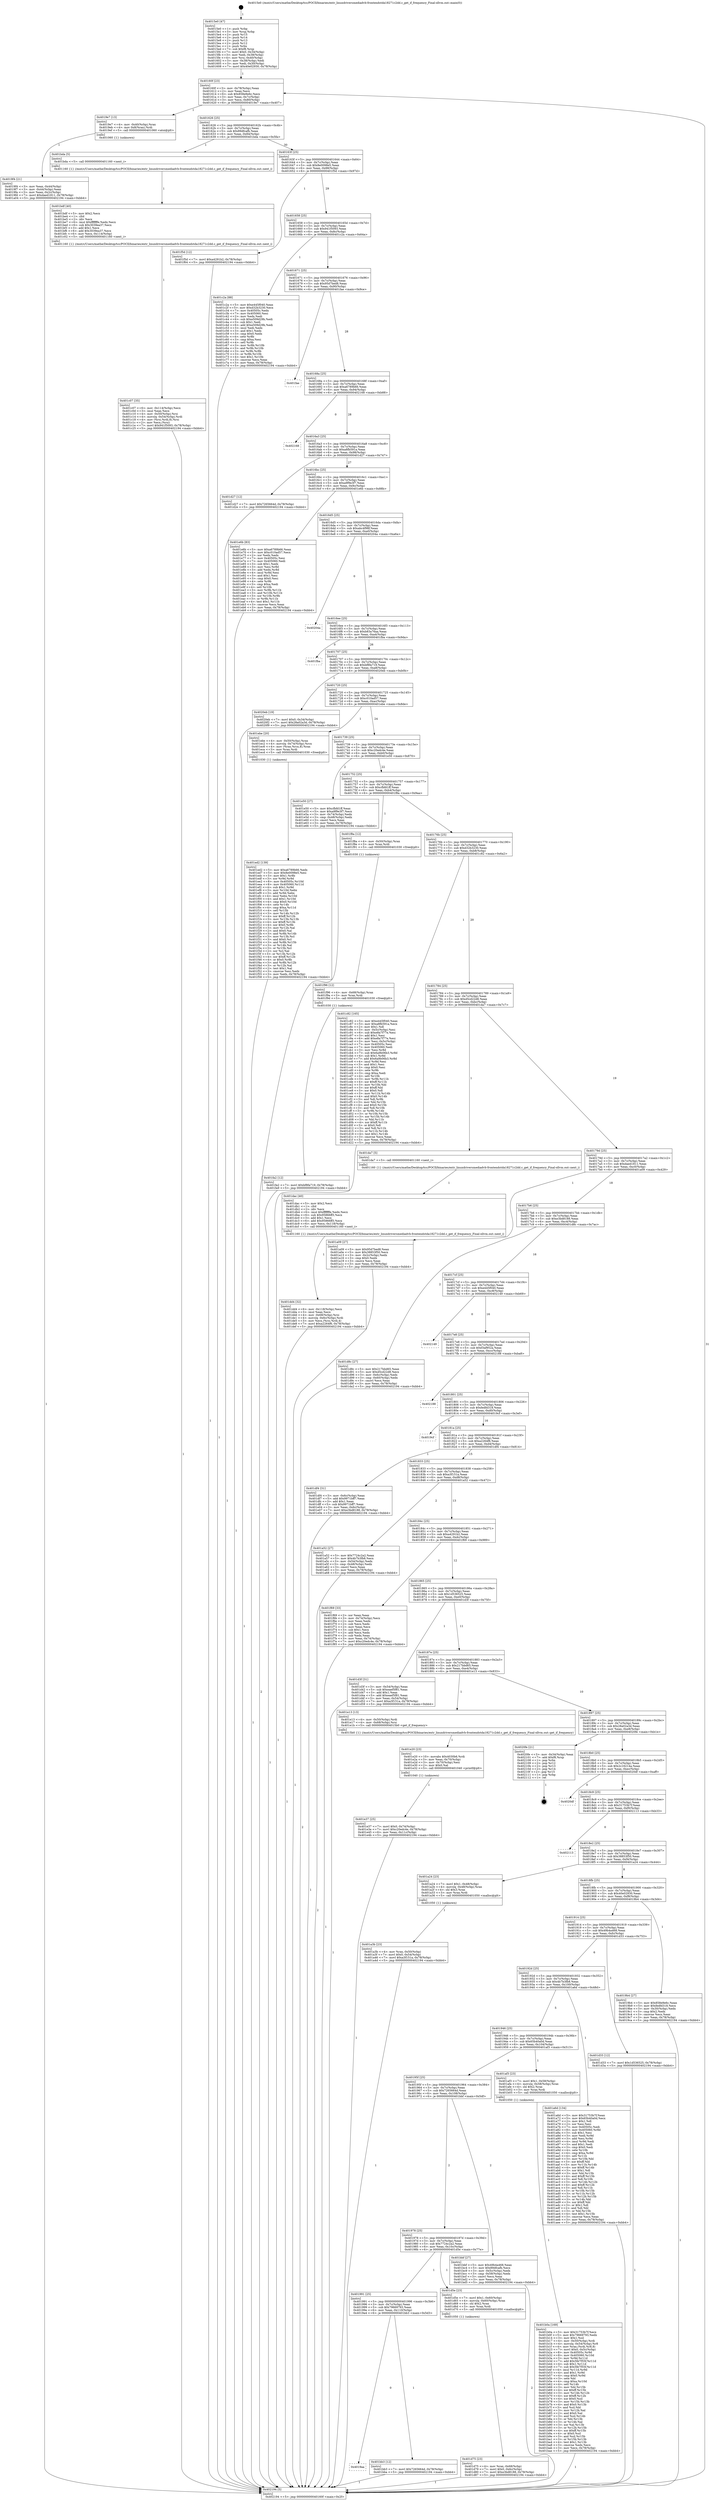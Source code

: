 digraph "0x4015e0" {
  label = "0x4015e0 (/mnt/c/Users/mathe/Desktop/tcc/POCII/binaries/extr_linuxdriversmediadvb-frontendstda18271c2dd.c_get_if_frequency_Final-ollvm.out::main(0))"
  labelloc = "t"
  node[shape=record]

  Entry [label="",width=0.3,height=0.3,shape=circle,fillcolor=black,style=filled]
  "0x40160f" [label="{
     0x40160f [23]\l
     | [instrs]\l
     &nbsp;&nbsp;0x40160f \<+3\>: mov -0x78(%rbp),%eax\l
     &nbsp;&nbsp;0x401612 \<+2\>: mov %eax,%ecx\l
     &nbsp;&nbsp;0x401614 \<+6\>: sub $0x858e9e6c,%ecx\l
     &nbsp;&nbsp;0x40161a \<+3\>: mov %eax,-0x7c(%rbp)\l
     &nbsp;&nbsp;0x40161d \<+3\>: mov %ecx,-0x80(%rbp)\l
     &nbsp;&nbsp;0x401620 \<+6\>: je 00000000004019e7 \<main+0x407\>\l
  }"]
  "0x4019e7" [label="{
     0x4019e7 [13]\l
     | [instrs]\l
     &nbsp;&nbsp;0x4019e7 \<+4\>: mov -0x40(%rbp),%rax\l
     &nbsp;&nbsp;0x4019eb \<+4\>: mov 0x8(%rax),%rdi\l
     &nbsp;&nbsp;0x4019ef \<+5\>: call 0000000000401060 \<atoi@plt\>\l
     | [calls]\l
     &nbsp;&nbsp;0x401060 \{1\} (unknown)\l
  }"]
  "0x401626" [label="{
     0x401626 [25]\l
     | [instrs]\l
     &nbsp;&nbsp;0x401626 \<+5\>: jmp 000000000040162b \<main+0x4b\>\l
     &nbsp;&nbsp;0x40162b \<+3\>: mov -0x7c(%rbp),%eax\l
     &nbsp;&nbsp;0x40162e \<+5\>: sub $0x89dfcafb,%eax\l
     &nbsp;&nbsp;0x401633 \<+6\>: mov %eax,-0x84(%rbp)\l
     &nbsp;&nbsp;0x401639 \<+6\>: je 0000000000401bda \<main+0x5fa\>\l
  }"]
  Exit [label="",width=0.3,height=0.3,shape=circle,fillcolor=black,style=filled,peripheries=2]
  "0x401bda" [label="{
     0x401bda [5]\l
     | [instrs]\l
     &nbsp;&nbsp;0x401bda \<+5\>: call 0000000000401160 \<next_i\>\l
     | [calls]\l
     &nbsp;&nbsp;0x401160 \{1\} (/mnt/c/Users/mathe/Desktop/tcc/POCII/binaries/extr_linuxdriversmediadvb-frontendstda18271c2dd.c_get_if_frequency_Final-ollvm.out::next_i)\l
  }"]
  "0x40163f" [label="{
     0x40163f [25]\l
     | [instrs]\l
     &nbsp;&nbsp;0x40163f \<+5\>: jmp 0000000000401644 \<main+0x64\>\l
     &nbsp;&nbsp;0x401644 \<+3\>: mov -0x7c(%rbp),%eax\l
     &nbsp;&nbsp;0x401647 \<+5\>: sub $0x8e0098e5,%eax\l
     &nbsp;&nbsp;0x40164c \<+6\>: mov %eax,-0x88(%rbp)\l
     &nbsp;&nbsp;0x401652 \<+6\>: je 0000000000401f5d \<main+0x97d\>\l
  }"]
  "0x401fa2" [label="{
     0x401fa2 [12]\l
     | [instrs]\l
     &nbsp;&nbsp;0x401fa2 \<+7\>: movl $0xbf8fa719,-0x78(%rbp)\l
     &nbsp;&nbsp;0x401fa9 \<+5\>: jmp 0000000000402194 \<main+0xbb4\>\l
  }"]
  "0x401f5d" [label="{
     0x401f5d [12]\l
     | [instrs]\l
     &nbsp;&nbsp;0x401f5d \<+7\>: movl $0xa4291b2,-0x78(%rbp)\l
     &nbsp;&nbsp;0x401f64 \<+5\>: jmp 0000000000402194 \<main+0xbb4\>\l
  }"]
  "0x401658" [label="{
     0x401658 [25]\l
     | [instrs]\l
     &nbsp;&nbsp;0x401658 \<+5\>: jmp 000000000040165d \<main+0x7d\>\l
     &nbsp;&nbsp;0x40165d \<+3\>: mov -0x7c(%rbp),%eax\l
     &nbsp;&nbsp;0x401660 \<+5\>: sub $0x941f5093,%eax\l
     &nbsp;&nbsp;0x401665 \<+6\>: mov %eax,-0x8c(%rbp)\l
     &nbsp;&nbsp;0x40166b \<+6\>: je 0000000000401c2a \<main+0x64a\>\l
  }"]
  "0x401f96" [label="{
     0x401f96 [12]\l
     | [instrs]\l
     &nbsp;&nbsp;0x401f96 \<+4\>: mov -0x68(%rbp),%rax\l
     &nbsp;&nbsp;0x401f9a \<+3\>: mov %rax,%rdi\l
     &nbsp;&nbsp;0x401f9d \<+5\>: call 0000000000401030 \<free@plt\>\l
     | [calls]\l
     &nbsp;&nbsp;0x401030 \{1\} (unknown)\l
  }"]
  "0x401c2a" [label="{
     0x401c2a [88]\l
     | [instrs]\l
     &nbsp;&nbsp;0x401c2a \<+5\>: mov $0xe445f040,%eax\l
     &nbsp;&nbsp;0x401c2f \<+5\>: mov $0xd32b3230,%ecx\l
     &nbsp;&nbsp;0x401c34 \<+7\>: mov 0x40505c,%edx\l
     &nbsp;&nbsp;0x401c3b \<+7\>: mov 0x405060,%esi\l
     &nbsp;&nbsp;0x401c42 \<+2\>: mov %edx,%edi\l
     &nbsp;&nbsp;0x401c44 \<+6\>: sub $0xe509d29b,%edi\l
     &nbsp;&nbsp;0x401c4a \<+3\>: sub $0x1,%edi\l
     &nbsp;&nbsp;0x401c4d \<+6\>: add $0xe509d29b,%edi\l
     &nbsp;&nbsp;0x401c53 \<+3\>: imul %edi,%edx\l
     &nbsp;&nbsp;0x401c56 \<+3\>: and $0x1,%edx\l
     &nbsp;&nbsp;0x401c59 \<+3\>: cmp $0x0,%edx\l
     &nbsp;&nbsp;0x401c5c \<+4\>: sete %r8b\l
     &nbsp;&nbsp;0x401c60 \<+3\>: cmp $0xa,%esi\l
     &nbsp;&nbsp;0x401c63 \<+4\>: setl %r9b\l
     &nbsp;&nbsp;0x401c67 \<+3\>: mov %r8b,%r10b\l
     &nbsp;&nbsp;0x401c6a \<+3\>: and %r9b,%r10b\l
     &nbsp;&nbsp;0x401c6d \<+3\>: xor %r9b,%r8b\l
     &nbsp;&nbsp;0x401c70 \<+3\>: or %r8b,%r10b\l
     &nbsp;&nbsp;0x401c73 \<+4\>: test $0x1,%r10b\l
     &nbsp;&nbsp;0x401c77 \<+3\>: cmovne %ecx,%eax\l
     &nbsp;&nbsp;0x401c7a \<+3\>: mov %eax,-0x78(%rbp)\l
     &nbsp;&nbsp;0x401c7d \<+5\>: jmp 0000000000402194 \<main+0xbb4\>\l
  }"]
  "0x401671" [label="{
     0x401671 [25]\l
     | [instrs]\l
     &nbsp;&nbsp;0x401671 \<+5\>: jmp 0000000000401676 \<main+0x96\>\l
     &nbsp;&nbsp;0x401676 \<+3\>: mov -0x7c(%rbp),%eax\l
     &nbsp;&nbsp;0x401679 \<+5\>: sub $0x95d7bed8,%eax\l
     &nbsp;&nbsp;0x40167e \<+6\>: mov %eax,-0x90(%rbp)\l
     &nbsp;&nbsp;0x401684 \<+6\>: je 0000000000401fae \<main+0x9ce\>\l
  }"]
  "0x401ed2" [label="{
     0x401ed2 [139]\l
     | [instrs]\l
     &nbsp;&nbsp;0x401ed2 \<+5\>: mov $0xa6789b66,%edx\l
     &nbsp;&nbsp;0x401ed7 \<+5\>: mov $0x8e0098e5,%esi\l
     &nbsp;&nbsp;0x401edc \<+3\>: mov $0x1,%r8b\l
     &nbsp;&nbsp;0x401edf \<+3\>: xor %r9d,%r9d\l
     &nbsp;&nbsp;0x401ee2 \<+8\>: mov 0x40505c,%r10d\l
     &nbsp;&nbsp;0x401eea \<+8\>: mov 0x405060,%r11d\l
     &nbsp;&nbsp;0x401ef2 \<+4\>: sub $0x1,%r9d\l
     &nbsp;&nbsp;0x401ef6 \<+3\>: mov %r10d,%ebx\l
     &nbsp;&nbsp;0x401ef9 \<+3\>: add %r9d,%ebx\l
     &nbsp;&nbsp;0x401efc \<+4\>: imul %ebx,%r10d\l
     &nbsp;&nbsp;0x401f00 \<+4\>: and $0x1,%r10d\l
     &nbsp;&nbsp;0x401f04 \<+4\>: cmp $0x0,%r10d\l
     &nbsp;&nbsp;0x401f08 \<+4\>: sete %r14b\l
     &nbsp;&nbsp;0x401f0c \<+4\>: cmp $0xa,%r11d\l
     &nbsp;&nbsp;0x401f10 \<+4\>: setl %r15b\l
     &nbsp;&nbsp;0x401f14 \<+3\>: mov %r14b,%r12b\l
     &nbsp;&nbsp;0x401f17 \<+4\>: xor $0xff,%r12b\l
     &nbsp;&nbsp;0x401f1b \<+3\>: mov %r15b,%r13b\l
     &nbsp;&nbsp;0x401f1e \<+4\>: xor $0xff,%r13b\l
     &nbsp;&nbsp;0x401f22 \<+4\>: xor $0x0,%r8b\l
     &nbsp;&nbsp;0x401f26 \<+3\>: mov %r12b,%al\l
     &nbsp;&nbsp;0x401f29 \<+2\>: and $0x0,%al\l
     &nbsp;&nbsp;0x401f2b \<+3\>: and %r8b,%r14b\l
     &nbsp;&nbsp;0x401f2e \<+3\>: mov %r13b,%cl\l
     &nbsp;&nbsp;0x401f31 \<+3\>: and $0x0,%cl\l
     &nbsp;&nbsp;0x401f34 \<+3\>: and %r8b,%r15b\l
     &nbsp;&nbsp;0x401f37 \<+3\>: or %r14b,%al\l
     &nbsp;&nbsp;0x401f3a \<+3\>: or %r15b,%cl\l
     &nbsp;&nbsp;0x401f3d \<+2\>: xor %cl,%al\l
     &nbsp;&nbsp;0x401f3f \<+3\>: or %r13b,%r12b\l
     &nbsp;&nbsp;0x401f42 \<+4\>: xor $0xff,%r12b\l
     &nbsp;&nbsp;0x401f46 \<+4\>: or $0x0,%r8b\l
     &nbsp;&nbsp;0x401f4a \<+3\>: and %r8b,%r12b\l
     &nbsp;&nbsp;0x401f4d \<+3\>: or %r12b,%al\l
     &nbsp;&nbsp;0x401f50 \<+2\>: test $0x1,%al\l
     &nbsp;&nbsp;0x401f52 \<+3\>: cmovne %esi,%edx\l
     &nbsp;&nbsp;0x401f55 \<+3\>: mov %edx,-0x78(%rbp)\l
     &nbsp;&nbsp;0x401f58 \<+5\>: jmp 0000000000402194 \<main+0xbb4\>\l
  }"]
  "0x401fae" [label="{
     0x401fae\l
  }", style=dashed]
  "0x40168a" [label="{
     0x40168a [25]\l
     | [instrs]\l
     &nbsp;&nbsp;0x40168a \<+5\>: jmp 000000000040168f \<main+0xaf\>\l
     &nbsp;&nbsp;0x40168f \<+3\>: mov -0x7c(%rbp),%eax\l
     &nbsp;&nbsp;0x401692 \<+5\>: sub $0xa6789b66,%eax\l
     &nbsp;&nbsp;0x401697 \<+6\>: mov %eax,-0x94(%rbp)\l
     &nbsp;&nbsp;0x40169d \<+6\>: je 0000000000402168 \<main+0xb88\>\l
  }"]
  "0x401e37" [label="{
     0x401e37 [25]\l
     | [instrs]\l
     &nbsp;&nbsp;0x401e37 \<+7\>: movl $0x0,-0x74(%rbp)\l
     &nbsp;&nbsp;0x401e3e \<+7\>: movl $0xc20edc4e,-0x78(%rbp)\l
     &nbsp;&nbsp;0x401e45 \<+6\>: mov %eax,-0x11c(%rbp)\l
     &nbsp;&nbsp;0x401e4b \<+5\>: jmp 0000000000402194 \<main+0xbb4\>\l
  }"]
  "0x402168" [label="{
     0x402168\l
  }", style=dashed]
  "0x4016a3" [label="{
     0x4016a3 [25]\l
     | [instrs]\l
     &nbsp;&nbsp;0x4016a3 \<+5\>: jmp 00000000004016a8 \<main+0xc8\>\l
     &nbsp;&nbsp;0x4016a8 \<+3\>: mov -0x7c(%rbp),%eax\l
     &nbsp;&nbsp;0x4016ab \<+5\>: sub $0xa8fb591a,%eax\l
     &nbsp;&nbsp;0x4016b0 \<+6\>: mov %eax,-0x98(%rbp)\l
     &nbsp;&nbsp;0x4016b6 \<+6\>: je 0000000000401d27 \<main+0x747\>\l
  }"]
  "0x401e20" [label="{
     0x401e20 [23]\l
     | [instrs]\l
     &nbsp;&nbsp;0x401e20 \<+10\>: movabs $0x4030b6,%rdi\l
     &nbsp;&nbsp;0x401e2a \<+3\>: mov %eax,-0x70(%rbp)\l
     &nbsp;&nbsp;0x401e2d \<+3\>: mov -0x70(%rbp),%esi\l
     &nbsp;&nbsp;0x401e30 \<+2\>: mov $0x0,%al\l
     &nbsp;&nbsp;0x401e32 \<+5\>: call 0000000000401040 \<printf@plt\>\l
     | [calls]\l
     &nbsp;&nbsp;0x401040 \{1\} (unknown)\l
  }"]
  "0x401d27" [label="{
     0x401d27 [12]\l
     | [instrs]\l
     &nbsp;&nbsp;0x401d27 \<+7\>: movl $0x7265664d,-0x78(%rbp)\l
     &nbsp;&nbsp;0x401d2e \<+5\>: jmp 0000000000402194 \<main+0xbb4\>\l
  }"]
  "0x4016bc" [label="{
     0x4016bc [25]\l
     | [instrs]\l
     &nbsp;&nbsp;0x4016bc \<+5\>: jmp 00000000004016c1 \<main+0xe1\>\l
     &nbsp;&nbsp;0x4016c1 \<+3\>: mov -0x7c(%rbp),%eax\l
     &nbsp;&nbsp;0x4016c4 \<+5\>: sub $0xa9f9e3f7,%eax\l
     &nbsp;&nbsp;0x4016c9 \<+6\>: mov %eax,-0x9c(%rbp)\l
     &nbsp;&nbsp;0x4016cf \<+6\>: je 0000000000401e6b \<main+0x88b\>\l
  }"]
  "0x401dd4" [label="{
     0x401dd4 [32]\l
     | [instrs]\l
     &nbsp;&nbsp;0x401dd4 \<+6\>: mov -0x118(%rbp),%ecx\l
     &nbsp;&nbsp;0x401dda \<+3\>: imul %eax,%ecx\l
     &nbsp;&nbsp;0x401ddd \<+4\>: mov -0x68(%rbp),%rsi\l
     &nbsp;&nbsp;0x401de1 \<+4\>: movslq -0x6c(%rbp),%rdi\l
     &nbsp;&nbsp;0x401de5 \<+3\>: mov %ecx,(%rsi,%rdi,4)\l
     &nbsp;&nbsp;0x401de8 \<+7\>: movl $0xa2264f6,-0x78(%rbp)\l
     &nbsp;&nbsp;0x401def \<+5\>: jmp 0000000000402194 \<main+0xbb4\>\l
  }"]
  "0x401e6b" [label="{
     0x401e6b [83]\l
     | [instrs]\l
     &nbsp;&nbsp;0x401e6b \<+5\>: mov $0xa6789b66,%eax\l
     &nbsp;&nbsp;0x401e70 \<+5\>: mov $0xc010ad57,%ecx\l
     &nbsp;&nbsp;0x401e75 \<+2\>: xor %edx,%edx\l
     &nbsp;&nbsp;0x401e77 \<+7\>: mov 0x40505c,%esi\l
     &nbsp;&nbsp;0x401e7e \<+7\>: mov 0x405060,%edi\l
     &nbsp;&nbsp;0x401e85 \<+3\>: sub $0x1,%edx\l
     &nbsp;&nbsp;0x401e88 \<+3\>: mov %esi,%r8d\l
     &nbsp;&nbsp;0x401e8b \<+3\>: add %edx,%r8d\l
     &nbsp;&nbsp;0x401e8e \<+4\>: imul %r8d,%esi\l
     &nbsp;&nbsp;0x401e92 \<+3\>: and $0x1,%esi\l
     &nbsp;&nbsp;0x401e95 \<+3\>: cmp $0x0,%esi\l
     &nbsp;&nbsp;0x401e98 \<+4\>: sete %r9b\l
     &nbsp;&nbsp;0x401e9c \<+3\>: cmp $0xa,%edi\l
     &nbsp;&nbsp;0x401e9f \<+4\>: setl %r10b\l
     &nbsp;&nbsp;0x401ea3 \<+3\>: mov %r9b,%r11b\l
     &nbsp;&nbsp;0x401ea6 \<+3\>: and %r10b,%r11b\l
     &nbsp;&nbsp;0x401ea9 \<+3\>: xor %r10b,%r9b\l
     &nbsp;&nbsp;0x401eac \<+3\>: or %r9b,%r11b\l
     &nbsp;&nbsp;0x401eaf \<+4\>: test $0x1,%r11b\l
     &nbsp;&nbsp;0x401eb3 \<+3\>: cmovne %ecx,%eax\l
     &nbsp;&nbsp;0x401eb6 \<+3\>: mov %eax,-0x78(%rbp)\l
     &nbsp;&nbsp;0x401eb9 \<+5\>: jmp 0000000000402194 \<main+0xbb4\>\l
  }"]
  "0x4016d5" [label="{
     0x4016d5 [25]\l
     | [instrs]\l
     &nbsp;&nbsp;0x4016d5 \<+5\>: jmp 00000000004016da \<main+0xfa\>\l
     &nbsp;&nbsp;0x4016da \<+3\>: mov -0x7c(%rbp),%eax\l
     &nbsp;&nbsp;0x4016dd \<+5\>: sub $0xabc4f98f,%eax\l
     &nbsp;&nbsp;0x4016e2 \<+6\>: mov %eax,-0xa0(%rbp)\l
     &nbsp;&nbsp;0x4016e8 \<+6\>: je 000000000040204a \<main+0xa6a\>\l
  }"]
  "0x401dac" [label="{
     0x401dac [40]\l
     | [instrs]\l
     &nbsp;&nbsp;0x401dac \<+5\>: mov $0x2,%ecx\l
     &nbsp;&nbsp;0x401db1 \<+1\>: cltd\l
     &nbsp;&nbsp;0x401db2 \<+2\>: idiv %ecx\l
     &nbsp;&nbsp;0x401db4 \<+6\>: imul $0xfffffffe,%edx,%ecx\l
     &nbsp;&nbsp;0x401dba \<+6\>: sub $0x95866ff3,%ecx\l
     &nbsp;&nbsp;0x401dc0 \<+3\>: add $0x1,%ecx\l
     &nbsp;&nbsp;0x401dc3 \<+6\>: add $0x95866ff3,%ecx\l
     &nbsp;&nbsp;0x401dc9 \<+6\>: mov %ecx,-0x118(%rbp)\l
     &nbsp;&nbsp;0x401dcf \<+5\>: call 0000000000401160 \<next_i\>\l
     | [calls]\l
     &nbsp;&nbsp;0x401160 \{1\} (/mnt/c/Users/mathe/Desktop/tcc/POCII/binaries/extr_linuxdriversmediadvb-frontendstda18271c2dd.c_get_if_frequency_Final-ollvm.out::next_i)\l
  }"]
  "0x40204a" [label="{
     0x40204a\l
  }", style=dashed]
  "0x4016ee" [label="{
     0x4016ee [25]\l
     | [instrs]\l
     &nbsp;&nbsp;0x4016ee \<+5\>: jmp 00000000004016f3 \<main+0x113\>\l
     &nbsp;&nbsp;0x4016f3 \<+3\>: mov -0x7c(%rbp),%eax\l
     &nbsp;&nbsp;0x4016f6 \<+5\>: sub $0xb83a76aa,%eax\l
     &nbsp;&nbsp;0x4016fb \<+6\>: mov %eax,-0xa4(%rbp)\l
     &nbsp;&nbsp;0x401701 \<+6\>: je 0000000000401fba \<main+0x9da\>\l
  }"]
  "0x401d75" [label="{
     0x401d75 [23]\l
     | [instrs]\l
     &nbsp;&nbsp;0x401d75 \<+4\>: mov %rax,-0x68(%rbp)\l
     &nbsp;&nbsp;0x401d79 \<+7\>: movl $0x0,-0x6c(%rbp)\l
     &nbsp;&nbsp;0x401d80 \<+7\>: movl $0xe3bd8188,-0x78(%rbp)\l
     &nbsp;&nbsp;0x401d87 \<+5\>: jmp 0000000000402194 \<main+0xbb4\>\l
  }"]
  "0x401fba" [label="{
     0x401fba\l
  }", style=dashed]
  "0x401707" [label="{
     0x401707 [25]\l
     | [instrs]\l
     &nbsp;&nbsp;0x401707 \<+5\>: jmp 000000000040170c \<main+0x12c\>\l
     &nbsp;&nbsp;0x40170c \<+3\>: mov -0x7c(%rbp),%eax\l
     &nbsp;&nbsp;0x40170f \<+5\>: sub $0xbf8fa719,%eax\l
     &nbsp;&nbsp;0x401714 \<+6\>: mov %eax,-0xa8(%rbp)\l
     &nbsp;&nbsp;0x40171a \<+6\>: je 00000000004020eb \<main+0xb0b\>\l
  }"]
  "0x401c07" [label="{
     0x401c07 [35]\l
     | [instrs]\l
     &nbsp;&nbsp;0x401c07 \<+6\>: mov -0x114(%rbp),%ecx\l
     &nbsp;&nbsp;0x401c0d \<+3\>: imul %eax,%ecx\l
     &nbsp;&nbsp;0x401c10 \<+4\>: mov -0x50(%rbp),%rsi\l
     &nbsp;&nbsp;0x401c14 \<+4\>: movslq -0x54(%rbp),%rdi\l
     &nbsp;&nbsp;0x401c18 \<+4\>: mov (%rsi,%rdi,8),%rsi\l
     &nbsp;&nbsp;0x401c1c \<+2\>: mov %ecx,(%rsi)\l
     &nbsp;&nbsp;0x401c1e \<+7\>: movl $0x941f5093,-0x78(%rbp)\l
     &nbsp;&nbsp;0x401c25 \<+5\>: jmp 0000000000402194 \<main+0xbb4\>\l
  }"]
  "0x4020eb" [label="{
     0x4020eb [19]\l
     | [instrs]\l
     &nbsp;&nbsp;0x4020eb \<+7\>: movl $0x0,-0x34(%rbp)\l
     &nbsp;&nbsp;0x4020f2 \<+7\>: movl $0x28a02a3d,-0x78(%rbp)\l
     &nbsp;&nbsp;0x4020f9 \<+5\>: jmp 0000000000402194 \<main+0xbb4\>\l
  }"]
  "0x401720" [label="{
     0x401720 [25]\l
     | [instrs]\l
     &nbsp;&nbsp;0x401720 \<+5\>: jmp 0000000000401725 \<main+0x145\>\l
     &nbsp;&nbsp;0x401725 \<+3\>: mov -0x7c(%rbp),%eax\l
     &nbsp;&nbsp;0x401728 \<+5\>: sub $0xc010ad57,%eax\l
     &nbsp;&nbsp;0x40172d \<+6\>: mov %eax,-0xac(%rbp)\l
     &nbsp;&nbsp;0x401733 \<+6\>: je 0000000000401ebe \<main+0x8de\>\l
  }"]
  "0x401bdf" [label="{
     0x401bdf [40]\l
     | [instrs]\l
     &nbsp;&nbsp;0x401bdf \<+5\>: mov $0x2,%ecx\l
     &nbsp;&nbsp;0x401be4 \<+1\>: cltd\l
     &nbsp;&nbsp;0x401be5 \<+2\>: idiv %ecx\l
     &nbsp;&nbsp;0x401be7 \<+6\>: imul $0xfffffffe,%edx,%ecx\l
     &nbsp;&nbsp;0x401bed \<+6\>: sub $0x3039ea37,%ecx\l
     &nbsp;&nbsp;0x401bf3 \<+3\>: add $0x1,%ecx\l
     &nbsp;&nbsp;0x401bf6 \<+6\>: add $0x3039ea37,%ecx\l
     &nbsp;&nbsp;0x401bfc \<+6\>: mov %ecx,-0x114(%rbp)\l
     &nbsp;&nbsp;0x401c02 \<+5\>: call 0000000000401160 \<next_i\>\l
     | [calls]\l
     &nbsp;&nbsp;0x401160 \{1\} (/mnt/c/Users/mathe/Desktop/tcc/POCII/binaries/extr_linuxdriversmediadvb-frontendstda18271c2dd.c_get_if_frequency_Final-ollvm.out::next_i)\l
  }"]
  "0x401ebe" [label="{
     0x401ebe [20]\l
     | [instrs]\l
     &nbsp;&nbsp;0x401ebe \<+4\>: mov -0x50(%rbp),%rax\l
     &nbsp;&nbsp;0x401ec2 \<+4\>: movslq -0x74(%rbp),%rcx\l
     &nbsp;&nbsp;0x401ec6 \<+4\>: mov (%rax,%rcx,8),%rax\l
     &nbsp;&nbsp;0x401eca \<+3\>: mov %rax,%rdi\l
     &nbsp;&nbsp;0x401ecd \<+5\>: call 0000000000401030 \<free@plt\>\l
     | [calls]\l
     &nbsp;&nbsp;0x401030 \{1\} (unknown)\l
  }"]
  "0x401739" [label="{
     0x401739 [25]\l
     | [instrs]\l
     &nbsp;&nbsp;0x401739 \<+5\>: jmp 000000000040173e \<main+0x15e\>\l
     &nbsp;&nbsp;0x40173e \<+3\>: mov -0x7c(%rbp),%eax\l
     &nbsp;&nbsp;0x401741 \<+5\>: sub $0xc20edc4e,%eax\l
     &nbsp;&nbsp;0x401746 \<+6\>: mov %eax,-0xb0(%rbp)\l
     &nbsp;&nbsp;0x40174c \<+6\>: je 0000000000401e50 \<main+0x870\>\l
  }"]
  "0x4019aa" [label="{
     0x4019aa\l
  }", style=dashed]
  "0x401e50" [label="{
     0x401e50 [27]\l
     | [instrs]\l
     &nbsp;&nbsp;0x401e50 \<+5\>: mov $0xcfbfd1ff,%eax\l
     &nbsp;&nbsp;0x401e55 \<+5\>: mov $0xa9f9e3f7,%ecx\l
     &nbsp;&nbsp;0x401e5a \<+3\>: mov -0x74(%rbp),%edx\l
     &nbsp;&nbsp;0x401e5d \<+3\>: cmp -0x48(%rbp),%edx\l
     &nbsp;&nbsp;0x401e60 \<+3\>: cmovl %ecx,%eax\l
     &nbsp;&nbsp;0x401e63 \<+3\>: mov %eax,-0x78(%rbp)\l
     &nbsp;&nbsp;0x401e66 \<+5\>: jmp 0000000000402194 \<main+0xbb4\>\l
  }"]
  "0x401752" [label="{
     0x401752 [25]\l
     | [instrs]\l
     &nbsp;&nbsp;0x401752 \<+5\>: jmp 0000000000401757 \<main+0x177\>\l
     &nbsp;&nbsp;0x401757 \<+3\>: mov -0x7c(%rbp),%eax\l
     &nbsp;&nbsp;0x40175a \<+5\>: sub $0xcfbfd1ff,%eax\l
     &nbsp;&nbsp;0x40175f \<+6\>: mov %eax,-0xb4(%rbp)\l
     &nbsp;&nbsp;0x401765 \<+6\>: je 0000000000401f8a \<main+0x9aa\>\l
  }"]
  "0x401bb3" [label="{
     0x401bb3 [12]\l
     | [instrs]\l
     &nbsp;&nbsp;0x401bb3 \<+7\>: movl $0x7265664d,-0x78(%rbp)\l
     &nbsp;&nbsp;0x401bba \<+5\>: jmp 0000000000402194 \<main+0xbb4\>\l
  }"]
  "0x401f8a" [label="{
     0x401f8a [12]\l
     | [instrs]\l
     &nbsp;&nbsp;0x401f8a \<+4\>: mov -0x50(%rbp),%rax\l
     &nbsp;&nbsp;0x401f8e \<+3\>: mov %rax,%rdi\l
     &nbsp;&nbsp;0x401f91 \<+5\>: call 0000000000401030 \<free@plt\>\l
     | [calls]\l
     &nbsp;&nbsp;0x401030 \{1\} (unknown)\l
  }"]
  "0x40176b" [label="{
     0x40176b [25]\l
     | [instrs]\l
     &nbsp;&nbsp;0x40176b \<+5\>: jmp 0000000000401770 \<main+0x190\>\l
     &nbsp;&nbsp;0x401770 \<+3\>: mov -0x7c(%rbp),%eax\l
     &nbsp;&nbsp;0x401773 \<+5\>: sub $0xd32b3230,%eax\l
     &nbsp;&nbsp;0x401778 \<+6\>: mov %eax,-0xb8(%rbp)\l
     &nbsp;&nbsp;0x40177e \<+6\>: je 0000000000401c82 \<main+0x6a2\>\l
  }"]
  "0x401991" [label="{
     0x401991 [25]\l
     | [instrs]\l
     &nbsp;&nbsp;0x401991 \<+5\>: jmp 0000000000401996 \<main+0x3b6\>\l
     &nbsp;&nbsp;0x401996 \<+3\>: mov -0x7c(%rbp),%eax\l
     &nbsp;&nbsp;0x401999 \<+5\>: sub $0x79669793,%eax\l
     &nbsp;&nbsp;0x40199e \<+6\>: mov %eax,-0x110(%rbp)\l
     &nbsp;&nbsp;0x4019a4 \<+6\>: je 0000000000401bb3 \<main+0x5d3\>\l
  }"]
  "0x401c82" [label="{
     0x401c82 [165]\l
     | [instrs]\l
     &nbsp;&nbsp;0x401c82 \<+5\>: mov $0xe445f040,%eax\l
     &nbsp;&nbsp;0x401c87 \<+5\>: mov $0xa8fb591a,%ecx\l
     &nbsp;&nbsp;0x401c8c \<+2\>: mov $0x1,%dl\l
     &nbsp;&nbsp;0x401c8e \<+3\>: mov -0x5c(%rbp),%esi\l
     &nbsp;&nbsp;0x401c91 \<+6\>: sub $0xe8a7f77e,%esi\l
     &nbsp;&nbsp;0x401c97 \<+3\>: add $0x1,%esi\l
     &nbsp;&nbsp;0x401c9a \<+6\>: add $0xe8a7f77e,%esi\l
     &nbsp;&nbsp;0x401ca0 \<+3\>: mov %esi,-0x5c(%rbp)\l
     &nbsp;&nbsp;0x401ca3 \<+7\>: mov 0x40505c,%esi\l
     &nbsp;&nbsp;0x401caa \<+7\>: mov 0x405060,%edi\l
     &nbsp;&nbsp;0x401cb1 \<+3\>: mov %esi,%r8d\l
     &nbsp;&nbsp;0x401cb4 \<+7\>: sub $0x6a9b06b3,%r8d\l
     &nbsp;&nbsp;0x401cbb \<+4\>: sub $0x1,%r8d\l
     &nbsp;&nbsp;0x401cbf \<+7\>: add $0x6a9b06b3,%r8d\l
     &nbsp;&nbsp;0x401cc6 \<+4\>: imul %r8d,%esi\l
     &nbsp;&nbsp;0x401cca \<+3\>: and $0x1,%esi\l
     &nbsp;&nbsp;0x401ccd \<+3\>: cmp $0x0,%esi\l
     &nbsp;&nbsp;0x401cd0 \<+4\>: sete %r9b\l
     &nbsp;&nbsp;0x401cd4 \<+3\>: cmp $0xa,%edi\l
     &nbsp;&nbsp;0x401cd7 \<+4\>: setl %r10b\l
     &nbsp;&nbsp;0x401cdb \<+3\>: mov %r9b,%r11b\l
     &nbsp;&nbsp;0x401cde \<+4\>: xor $0xff,%r11b\l
     &nbsp;&nbsp;0x401ce2 \<+3\>: mov %r10b,%bl\l
     &nbsp;&nbsp;0x401ce5 \<+3\>: xor $0xff,%bl\l
     &nbsp;&nbsp;0x401ce8 \<+3\>: xor $0x0,%dl\l
     &nbsp;&nbsp;0x401ceb \<+3\>: mov %r11b,%r14b\l
     &nbsp;&nbsp;0x401cee \<+4\>: and $0x0,%r14b\l
     &nbsp;&nbsp;0x401cf2 \<+3\>: and %dl,%r9b\l
     &nbsp;&nbsp;0x401cf5 \<+3\>: mov %bl,%r15b\l
     &nbsp;&nbsp;0x401cf8 \<+4\>: and $0x0,%r15b\l
     &nbsp;&nbsp;0x401cfc \<+3\>: and %dl,%r10b\l
     &nbsp;&nbsp;0x401cff \<+3\>: or %r9b,%r14b\l
     &nbsp;&nbsp;0x401d02 \<+3\>: or %r10b,%r15b\l
     &nbsp;&nbsp;0x401d05 \<+3\>: xor %r15b,%r14b\l
     &nbsp;&nbsp;0x401d08 \<+3\>: or %bl,%r11b\l
     &nbsp;&nbsp;0x401d0b \<+4\>: xor $0xff,%r11b\l
     &nbsp;&nbsp;0x401d0f \<+3\>: or $0x0,%dl\l
     &nbsp;&nbsp;0x401d12 \<+3\>: and %dl,%r11b\l
     &nbsp;&nbsp;0x401d15 \<+3\>: or %r11b,%r14b\l
     &nbsp;&nbsp;0x401d18 \<+4\>: test $0x1,%r14b\l
     &nbsp;&nbsp;0x401d1c \<+3\>: cmovne %ecx,%eax\l
     &nbsp;&nbsp;0x401d1f \<+3\>: mov %eax,-0x78(%rbp)\l
     &nbsp;&nbsp;0x401d22 \<+5\>: jmp 0000000000402194 \<main+0xbb4\>\l
  }"]
  "0x401784" [label="{
     0x401784 [25]\l
     | [instrs]\l
     &nbsp;&nbsp;0x401784 \<+5\>: jmp 0000000000401789 \<main+0x1a9\>\l
     &nbsp;&nbsp;0x401789 \<+3\>: mov -0x7c(%rbp),%eax\l
     &nbsp;&nbsp;0x40178c \<+5\>: sub $0xd5cd22d8,%eax\l
     &nbsp;&nbsp;0x401791 \<+6\>: mov %eax,-0xbc(%rbp)\l
     &nbsp;&nbsp;0x401797 \<+6\>: je 0000000000401da7 \<main+0x7c7\>\l
  }"]
  "0x401d5e" [label="{
     0x401d5e [23]\l
     | [instrs]\l
     &nbsp;&nbsp;0x401d5e \<+7\>: movl $0x1,-0x60(%rbp)\l
     &nbsp;&nbsp;0x401d65 \<+4\>: movslq -0x60(%rbp),%rax\l
     &nbsp;&nbsp;0x401d69 \<+4\>: shl $0x2,%rax\l
     &nbsp;&nbsp;0x401d6d \<+3\>: mov %rax,%rdi\l
     &nbsp;&nbsp;0x401d70 \<+5\>: call 0000000000401050 \<malloc@plt\>\l
     | [calls]\l
     &nbsp;&nbsp;0x401050 \{1\} (unknown)\l
  }"]
  "0x401da7" [label="{
     0x401da7 [5]\l
     | [instrs]\l
     &nbsp;&nbsp;0x401da7 \<+5\>: call 0000000000401160 \<next_i\>\l
     | [calls]\l
     &nbsp;&nbsp;0x401160 \{1\} (/mnt/c/Users/mathe/Desktop/tcc/POCII/binaries/extr_linuxdriversmediadvb-frontendstda18271c2dd.c_get_if_frequency_Final-ollvm.out::next_i)\l
  }"]
  "0x40179d" [label="{
     0x40179d [25]\l
     | [instrs]\l
     &nbsp;&nbsp;0x40179d \<+5\>: jmp 00000000004017a2 \<main+0x1c2\>\l
     &nbsp;&nbsp;0x4017a2 \<+3\>: mov -0x7c(%rbp),%eax\l
     &nbsp;&nbsp;0x4017a5 \<+5\>: sub $0xdaed1811,%eax\l
     &nbsp;&nbsp;0x4017aa \<+6\>: mov %eax,-0xc0(%rbp)\l
     &nbsp;&nbsp;0x4017b0 \<+6\>: je 0000000000401a09 \<main+0x429\>\l
  }"]
  "0x401978" [label="{
     0x401978 [25]\l
     | [instrs]\l
     &nbsp;&nbsp;0x401978 \<+5\>: jmp 000000000040197d \<main+0x39d\>\l
     &nbsp;&nbsp;0x40197d \<+3\>: mov -0x7c(%rbp),%eax\l
     &nbsp;&nbsp;0x401980 \<+5\>: sub $0x7724c2a2,%eax\l
     &nbsp;&nbsp;0x401985 \<+6\>: mov %eax,-0x10c(%rbp)\l
     &nbsp;&nbsp;0x40198b \<+6\>: je 0000000000401d5e \<main+0x77e\>\l
  }"]
  "0x401a09" [label="{
     0x401a09 [27]\l
     | [instrs]\l
     &nbsp;&nbsp;0x401a09 \<+5\>: mov $0x95d7bed8,%eax\l
     &nbsp;&nbsp;0x401a0e \<+5\>: mov $0x38853f50,%ecx\l
     &nbsp;&nbsp;0x401a13 \<+3\>: mov -0x2c(%rbp),%edx\l
     &nbsp;&nbsp;0x401a16 \<+3\>: cmp $0x0,%edx\l
     &nbsp;&nbsp;0x401a19 \<+3\>: cmove %ecx,%eax\l
     &nbsp;&nbsp;0x401a1c \<+3\>: mov %eax,-0x78(%rbp)\l
     &nbsp;&nbsp;0x401a1f \<+5\>: jmp 0000000000402194 \<main+0xbb4\>\l
  }"]
  "0x4017b6" [label="{
     0x4017b6 [25]\l
     | [instrs]\l
     &nbsp;&nbsp;0x4017b6 \<+5\>: jmp 00000000004017bb \<main+0x1db\>\l
     &nbsp;&nbsp;0x4017bb \<+3\>: mov -0x7c(%rbp),%eax\l
     &nbsp;&nbsp;0x4017be \<+5\>: sub $0xe3bd8188,%eax\l
     &nbsp;&nbsp;0x4017c3 \<+6\>: mov %eax,-0xc4(%rbp)\l
     &nbsp;&nbsp;0x4017c9 \<+6\>: je 0000000000401d8c \<main+0x7ac\>\l
  }"]
  "0x401bbf" [label="{
     0x401bbf [27]\l
     | [instrs]\l
     &nbsp;&nbsp;0x401bbf \<+5\>: mov $0x49b4a468,%eax\l
     &nbsp;&nbsp;0x401bc4 \<+5\>: mov $0x89dfcafb,%ecx\l
     &nbsp;&nbsp;0x401bc9 \<+3\>: mov -0x5c(%rbp),%edx\l
     &nbsp;&nbsp;0x401bcc \<+3\>: cmp -0x58(%rbp),%edx\l
     &nbsp;&nbsp;0x401bcf \<+3\>: cmovl %ecx,%eax\l
     &nbsp;&nbsp;0x401bd2 \<+3\>: mov %eax,-0x78(%rbp)\l
     &nbsp;&nbsp;0x401bd5 \<+5\>: jmp 0000000000402194 \<main+0xbb4\>\l
  }"]
  "0x401d8c" [label="{
     0x401d8c [27]\l
     | [instrs]\l
     &nbsp;&nbsp;0x401d8c \<+5\>: mov $0x217bbd65,%eax\l
     &nbsp;&nbsp;0x401d91 \<+5\>: mov $0xd5cd22d8,%ecx\l
     &nbsp;&nbsp;0x401d96 \<+3\>: mov -0x6c(%rbp),%edx\l
     &nbsp;&nbsp;0x401d99 \<+3\>: cmp -0x60(%rbp),%edx\l
     &nbsp;&nbsp;0x401d9c \<+3\>: cmovl %ecx,%eax\l
     &nbsp;&nbsp;0x401d9f \<+3\>: mov %eax,-0x78(%rbp)\l
     &nbsp;&nbsp;0x401da2 \<+5\>: jmp 0000000000402194 \<main+0xbb4\>\l
  }"]
  "0x4017cf" [label="{
     0x4017cf [25]\l
     | [instrs]\l
     &nbsp;&nbsp;0x4017cf \<+5\>: jmp 00000000004017d4 \<main+0x1f4\>\l
     &nbsp;&nbsp;0x4017d4 \<+3\>: mov -0x7c(%rbp),%eax\l
     &nbsp;&nbsp;0x4017d7 \<+5\>: sub $0xe445f040,%eax\l
     &nbsp;&nbsp;0x4017dc \<+6\>: mov %eax,-0xc8(%rbp)\l
     &nbsp;&nbsp;0x4017e2 \<+6\>: je 0000000000402149 \<main+0xb69\>\l
  }"]
  "0x401b0a" [label="{
     0x401b0a [169]\l
     | [instrs]\l
     &nbsp;&nbsp;0x401b0a \<+5\>: mov $0x31753b7f,%ecx\l
     &nbsp;&nbsp;0x401b0f \<+5\>: mov $0x79669793,%edx\l
     &nbsp;&nbsp;0x401b14 \<+3\>: mov $0x1,%sil\l
     &nbsp;&nbsp;0x401b17 \<+4\>: mov -0x50(%rbp),%rdi\l
     &nbsp;&nbsp;0x401b1b \<+4\>: movslq -0x54(%rbp),%r8\l
     &nbsp;&nbsp;0x401b1f \<+4\>: mov %rax,(%rdi,%r8,8)\l
     &nbsp;&nbsp;0x401b23 \<+7\>: movl $0x0,-0x5c(%rbp)\l
     &nbsp;&nbsp;0x401b2a \<+8\>: mov 0x40505c,%r9d\l
     &nbsp;&nbsp;0x401b32 \<+8\>: mov 0x405060,%r10d\l
     &nbsp;&nbsp;0x401b3a \<+3\>: mov %r9d,%r11d\l
     &nbsp;&nbsp;0x401b3d \<+7\>: add $0x5fe7f55f,%r11d\l
     &nbsp;&nbsp;0x401b44 \<+4\>: sub $0x1,%r11d\l
     &nbsp;&nbsp;0x401b48 \<+7\>: sub $0x5fe7f55f,%r11d\l
     &nbsp;&nbsp;0x401b4f \<+4\>: imul %r11d,%r9d\l
     &nbsp;&nbsp;0x401b53 \<+4\>: and $0x1,%r9d\l
     &nbsp;&nbsp;0x401b57 \<+4\>: cmp $0x0,%r9d\l
     &nbsp;&nbsp;0x401b5b \<+3\>: sete %bl\l
     &nbsp;&nbsp;0x401b5e \<+4\>: cmp $0xa,%r10d\l
     &nbsp;&nbsp;0x401b62 \<+4\>: setl %r14b\l
     &nbsp;&nbsp;0x401b66 \<+3\>: mov %bl,%r15b\l
     &nbsp;&nbsp;0x401b69 \<+4\>: xor $0xff,%r15b\l
     &nbsp;&nbsp;0x401b6d \<+3\>: mov %r14b,%r12b\l
     &nbsp;&nbsp;0x401b70 \<+4\>: xor $0xff,%r12b\l
     &nbsp;&nbsp;0x401b74 \<+4\>: xor $0x0,%sil\l
     &nbsp;&nbsp;0x401b78 \<+3\>: mov %r15b,%r13b\l
     &nbsp;&nbsp;0x401b7b \<+4\>: and $0x0,%r13b\l
     &nbsp;&nbsp;0x401b7f \<+3\>: and %sil,%bl\l
     &nbsp;&nbsp;0x401b82 \<+3\>: mov %r12b,%al\l
     &nbsp;&nbsp;0x401b85 \<+2\>: and $0x0,%al\l
     &nbsp;&nbsp;0x401b87 \<+3\>: and %sil,%r14b\l
     &nbsp;&nbsp;0x401b8a \<+3\>: or %bl,%r13b\l
     &nbsp;&nbsp;0x401b8d \<+3\>: or %r14b,%al\l
     &nbsp;&nbsp;0x401b90 \<+3\>: xor %al,%r13b\l
     &nbsp;&nbsp;0x401b93 \<+3\>: or %r12b,%r15b\l
     &nbsp;&nbsp;0x401b96 \<+4\>: xor $0xff,%r15b\l
     &nbsp;&nbsp;0x401b9a \<+4\>: or $0x0,%sil\l
     &nbsp;&nbsp;0x401b9e \<+3\>: and %sil,%r15b\l
     &nbsp;&nbsp;0x401ba1 \<+3\>: or %r15b,%r13b\l
     &nbsp;&nbsp;0x401ba4 \<+4\>: test $0x1,%r13b\l
     &nbsp;&nbsp;0x401ba8 \<+3\>: cmovne %edx,%ecx\l
     &nbsp;&nbsp;0x401bab \<+3\>: mov %ecx,-0x78(%rbp)\l
     &nbsp;&nbsp;0x401bae \<+5\>: jmp 0000000000402194 \<main+0xbb4\>\l
  }"]
  "0x402149" [label="{
     0x402149\l
  }", style=dashed]
  "0x4017e8" [label="{
     0x4017e8 [25]\l
     | [instrs]\l
     &nbsp;&nbsp;0x4017e8 \<+5\>: jmp 00000000004017ed \<main+0x20d\>\l
     &nbsp;&nbsp;0x4017ed \<+3\>: mov -0x7c(%rbp),%eax\l
     &nbsp;&nbsp;0x4017f0 \<+5\>: sub $0xf3af952a,%eax\l
     &nbsp;&nbsp;0x4017f5 \<+6\>: mov %eax,-0xcc(%rbp)\l
     &nbsp;&nbsp;0x4017fb \<+6\>: je 0000000000402188 \<main+0xba8\>\l
  }"]
  "0x40195f" [label="{
     0x40195f [25]\l
     | [instrs]\l
     &nbsp;&nbsp;0x40195f \<+5\>: jmp 0000000000401964 \<main+0x384\>\l
     &nbsp;&nbsp;0x401964 \<+3\>: mov -0x7c(%rbp),%eax\l
     &nbsp;&nbsp;0x401967 \<+5\>: sub $0x7265664d,%eax\l
     &nbsp;&nbsp;0x40196c \<+6\>: mov %eax,-0x108(%rbp)\l
     &nbsp;&nbsp;0x401972 \<+6\>: je 0000000000401bbf \<main+0x5df\>\l
  }"]
  "0x402188" [label="{
     0x402188\l
  }", style=dashed]
  "0x401801" [label="{
     0x401801 [25]\l
     | [instrs]\l
     &nbsp;&nbsp;0x401801 \<+5\>: jmp 0000000000401806 \<main+0x226\>\l
     &nbsp;&nbsp;0x401806 \<+3\>: mov -0x7c(%rbp),%eax\l
     &nbsp;&nbsp;0x401809 \<+5\>: sub $0xfedfd318,%eax\l
     &nbsp;&nbsp;0x40180e \<+6\>: mov %eax,-0xd0(%rbp)\l
     &nbsp;&nbsp;0x401814 \<+6\>: je 00000000004019cf \<main+0x3ef\>\l
  }"]
  "0x401af3" [label="{
     0x401af3 [23]\l
     | [instrs]\l
     &nbsp;&nbsp;0x401af3 \<+7\>: movl $0x1,-0x58(%rbp)\l
     &nbsp;&nbsp;0x401afa \<+4\>: movslq -0x58(%rbp),%rax\l
     &nbsp;&nbsp;0x401afe \<+4\>: shl $0x2,%rax\l
     &nbsp;&nbsp;0x401b02 \<+3\>: mov %rax,%rdi\l
     &nbsp;&nbsp;0x401b05 \<+5\>: call 0000000000401050 \<malloc@plt\>\l
     | [calls]\l
     &nbsp;&nbsp;0x401050 \{1\} (unknown)\l
  }"]
  "0x4019cf" [label="{
     0x4019cf\l
  }", style=dashed]
  "0x40181a" [label="{
     0x40181a [25]\l
     | [instrs]\l
     &nbsp;&nbsp;0x40181a \<+5\>: jmp 000000000040181f \<main+0x23f\>\l
     &nbsp;&nbsp;0x40181f \<+3\>: mov -0x7c(%rbp),%eax\l
     &nbsp;&nbsp;0x401822 \<+5\>: sub $0xa2264f6,%eax\l
     &nbsp;&nbsp;0x401827 \<+6\>: mov %eax,-0xd4(%rbp)\l
     &nbsp;&nbsp;0x40182d \<+6\>: je 0000000000401df4 \<main+0x814\>\l
  }"]
  "0x401946" [label="{
     0x401946 [25]\l
     | [instrs]\l
     &nbsp;&nbsp;0x401946 \<+5\>: jmp 000000000040194b \<main+0x36b\>\l
     &nbsp;&nbsp;0x40194b \<+3\>: mov -0x7c(%rbp),%eax\l
     &nbsp;&nbsp;0x40194e \<+5\>: sub $0x65b40a0d,%eax\l
     &nbsp;&nbsp;0x401953 \<+6\>: mov %eax,-0x104(%rbp)\l
     &nbsp;&nbsp;0x401959 \<+6\>: je 0000000000401af3 \<main+0x513\>\l
  }"]
  "0x401df4" [label="{
     0x401df4 [31]\l
     | [instrs]\l
     &nbsp;&nbsp;0x401df4 \<+3\>: mov -0x6c(%rbp),%eax\l
     &nbsp;&nbsp;0x401df7 \<+5\>: add $0x9971bff7,%eax\l
     &nbsp;&nbsp;0x401dfc \<+3\>: add $0x1,%eax\l
     &nbsp;&nbsp;0x401dff \<+5\>: sub $0x9971bff7,%eax\l
     &nbsp;&nbsp;0x401e04 \<+3\>: mov %eax,-0x6c(%rbp)\l
     &nbsp;&nbsp;0x401e07 \<+7\>: movl $0xe3bd8188,-0x78(%rbp)\l
     &nbsp;&nbsp;0x401e0e \<+5\>: jmp 0000000000402194 \<main+0xbb4\>\l
  }"]
  "0x401833" [label="{
     0x401833 [25]\l
     | [instrs]\l
     &nbsp;&nbsp;0x401833 \<+5\>: jmp 0000000000401838 \<main+0x258\>\l
     &nbsp;&nbsp;0x401838 \<+3\>: mov -0x7c(%rbp),%eax\l
     &nbsp;&nbsp;0x40183b \<+5\>: sub $0xa3f151a,%eax\l
     &nbsp;&nbsp;0x401840 \<+6\>: mov %eax,-0xd8(%rbp)\l
     &nbsp;&nbsp;0x401846 \<+6\>: je 0000000000401a52 \<main+0x472\>\l
  }"]
  "0x401a6d" [label="{
     0x401a6d [134]\l
     | [instrs]\l
     &nbsp;&nbsp;0x401a6d \<+5\>: mov $0x31753b7f,%eax\l
     &nbsp;&nbsp;0x401a72 \<+5\>: mov $0x65b40a0d,%ecx\l
     &nbsp;&nbsp;0x401a77 \<+2\>: mov $0x1,%dl\l
     &nbsp;&nbsp;0x401a79 \<+2\>: xor %esi,%esi\l
     &nbsp;&nbsp;0x401a7b \<+7\>: mov 0x40505c,%edi\l
     &nbsp;&nbsp;0x401a82 \<+8\>: mov 0x405060,%r8d\l
     &nbsp;&nbsp;0x401a8a \<+3\>: sub $0x1,%esi\l
     &nbsp;&nbsp;0x401a8d \<+3\>: mov %edi,%r9d\l
     &nbsp;&nbsp;0x401a90 \<+3\>: add %esi,%r9d\l
     &nbsp;&nbsp;0x401a93 \<+4\>: imul %r9d,%edi\l
     &nbsp;&nbsp;0x401a97 \<+3\>: and $0x1,%edi\l
     &nbsp;&nbsp;0x401a9a \<+3\>: cmp $0x0,%edi\l
     &nbsp;&nbsp;0x401a9d \<+4\>: sete %r10b\l
     &nbsp;&nbsp;0x401aa1 \<+4\>: cmp $0xa,%r8d\l
     &nbsp;&nbsp;0x401aa5 \<+4\>: setl %r11b\l
     &nbsp;&nbsp;0x401aa9 \<+3\>: mov %r10b,%bl\l
     &nbsp;&nbsp;0x401aac \<+3\>: xor $0xff,%bl\l
     &nbsp;&nbsp;0x401aaf \<+3\>: mov %r11b,%r14b\l
     &nbsp;&nbsp;0x401ab2 \<+4\>: xor $0xff,%r14b\l
     &nbsp;&nbsp;0x401ab6 \<+3\>: xor $0x1,%dl\l
     &nbsp;&nbsp;0x401ab9 \<+3\>: mov %bl,%r15b\l
     &nbsp;&nbsp;0x401abc \<+4\>: and $0xff,%r15b\l
     &nbsp;&nbsp;0x401ac0 \<+3\>: and %dl,%r10b\l
     &nbsp;&nbsp;0x401ac3 \<+3\>: mov %r14b,%r12b\l
     &nbsp;&nbsp;0x401ac6 \<+4\>: and $0xff,%r12b\l
     &nbsp;&nbsp;0x401aca \<+3\>: and %dl,%r11b\l
     &nbsp;&nbsp;0x401acd \<+3\>: or %r10b,%r15b\l
     &nbsp;&nbsp;0x401ad0 \<+3\>: or %r11b,%r12b\l
     &nbsp;&nbsp;0x401ad3 \<+3\>: xor %r12b,%r15b\l
     &nbsp;&nbsp;0x401ad6 \<+3\>: or %r14b,%bl\l
     &nbsp;&nbsp;0x401ad9 \<+3\>: xor $0xff,%bl\l
     &nbsp;&nbsp;0x401adc \<+3\>: or $0x1,%dl\l
     &nbsp;&nbsp;0x401adf \<+2\>: and %dl,%bl\l
     &nbsp;&nbsp;0x401ae1 \<+3\>: or %bl,%r15b\l
     &nbsp;&nbsp;0x401ae4 \<+4\>: test $0x1,%r15b\l
     &nbsp;&nbsp;0x401ae8 \<+3\>: cmovne %ecx,%eax\l
     &nbsp;&nbsp;0x401aeb \<+3\>: mov %eax,-0x78(%rbp)\l
     &nbsp;&nbsp;0x401aee \<+5\>: jmp 0000000000402194 \<main+0xbb4\>\l
  }"]
  "0x401a52" [label="{
     0x401a52 [27]\l
     | [instrs]\l
     &nbsp;&nbsp;0x401a52 \<+5\>: mov $0x7724c2a2,%eax\l
     &nbsp;&nbsp;0x401a57 \<+5\>: mov $0x4b7b3fb8,%ecx\l
     &nbsp;&nbsp;0x401a5c \<+3\>: mov -0x54(%rbp),%edx\l
     &nbsp;&nbsp;0x401a5f \<+3\>: cmp -0x48(%rbp),%edx\l
     &nbsp;&nbsp;0x401a62 \<+3\>: cmovl %ecx,%eax\l
     &nbsp;&nbsp;0x401a65 \<+3\>: mov %eax,-0x78(%rbp)\l
     &nbsp;&nbsp;0x401a68 \<+5\>: jmp 0000000000402194 \<main+0xbb4\>\l
  }"]
  "0x40184c" [label="{
     0x40184c [25]\l
     | [instrs]\l
     &nbsp;&nbsp;0x40184c \<+5\>: jmp 0000000000401851 \<main+0x271\>\l
     &nbsp;&nbsp;0x401851 \<+3\>: mov -0x7c(%rbp),%eax\l
     &nbsp;&nbsp;0x401854 \<+5\>: sub $0xa4291b2,%eax\l
     &nbsp;&nbsp;0x401859 \<+6\>: mov %eax,-0xdc(%rbp)\l
     &nbsp;&nbsp;0x40185f \<+6\>: je 0000000000401f69 \<main+0x989\>\l
  }"]
  "0x40192d" [label="{
     0x40192d [25]\l
     | [instrs]\l
     &nbsp;&nbsp;0x40192d \<+5\>: jmp 0000000000401932 \<main+0x352\>\l
     &nbsp;&nbsp;0x401932 \<+3\>: mov -0x7c(%rbp),%eax\l
     &nbsp;&nbsp;0x401935 \<+5\>: sub $0x4b7b3fb8,%eax\l
     &nbsp;&nbsp;0x40193a \<+6\>: mov %eax,-0x100(%rbp)\l
     &nbsp;&nbsp;0x401940 \<+6\>: je 0000000000401a6d \<main+0x48d\>\l
  }"]
  "0x401f69" [label="{
     0x401f69 [33]\l
     | [instrs]\l
     &nbsp;&nbsp;0x401f69 \<+2\>: xor %eax,%eax\l
     &nbsp;&nbsp;0x401f6b \<+3\>: mov -0x74(%rbp),%ecx\l
     &nbsp;&nbsp;0x401f6e \<+2\>: mov %eax,%edx\l
     &nbsp;&nbsp;0x401f70 \<+2\>: sub %ecx,%edx\l
     &nbsp;&nbsp;0x401f72 \<+2\>: mov %eax,%ecx\l
     &nbsp;&nbsp;0x401f74 \<+3\>: sub $0x1,%ecx\l
     &nbsp;&nbsp;0x401f77 \<+2\>: add %ecx,%edx\l
     &nbsp;&nbsp;0x401f79 \<+2\>: sub %edx,%eax\l
     &nbsp;&nbsp;0x401f7b \<+3\>: mov %eax,-0x74(%rbp)\l
     &nbsp;&nbsp;0x401f7e \<+7\>: movl $0xc20edc4e,-0x78(%rbp)\l
     &nbsp;&nbsp;0x401f85 \<+5\>: jmp 0000000000402194 \<main+0xbb4\>\l
  }"]
  "0x401865" [label="{
     0x401865 [25]\l
     | [instrs]\l
     &nbsp;&nbsp;0x401865 \<+5\>: jmp 000000000040186a \<main+0x28a\>\l
     &nbsp;&nbsp;0x40186a \<+3\>: mov -0x7c(%rbp),%eax\l
     &nbsp;&nbsp;0x40186d \<+5\>: sub $0x1d536525,%eax\l
     &nbsp;&nbsp;0x401872 \<+6\>: mov %eax,-0xe0(%rbp)\l
     &nbsp;&nbsp;0x401878 \<+6\>: je 0000000000401d3f \<main+0x75f\>\l
  }"]
  "0x401d33" [label="{
     0x401d33 [12]\l
     | [instrs]\l
     &nbsp;&nbsp;0x401d33 \<+7\>: movl $0x1d536525,-0x78(%rbp)\l
     &nbsp;&nbsp;0x401d3a \<+5\>: jmp 0000000000402194 \<main+0xbb4\>\l
  }"]
  "0x401d3f" [label="{
     0x401d3f [31]\l
     | [instrs]\l
     &nbsp;&nbsp;0x401d3f \<+3\>: mov -0x54(%rbp),%eax\l
     &nbsp;&nbsp;0x401d42 \<+5\>: sub $0xeaef5f81,%eax\l
     &nbsp;&nbsp;0x401d47 \<+3\>: add $0x1,%eax\l
     &nbsp;&nbsp;0x401d4a \<+5\>: add $0xeaef5f81,%eax\l
     &nbsp;&nbsp;0x401d4f \<+3\>: mov %eax,-0x54(%rbp)\l
     &nbsp;&nbsp;0x401d52 \<+7\>: movl $0xa3f151a,-0x78(%rbp)\l
     &nbsp;&nbsp;0x401d59 \<+5\>: jmp 0000000000402194 \<main+0xbb4\>\l
  }"]
  "0x40187e" [label="{
     0x40187e [25]\l
     | [instrs]\l
     &nbsp;&nbsp;0x40187e \<+5\>: jmp 0000000000401883 \<main+0x2a3\>\l
     &nbsp;&nbsp;0x401883 \<+3\>: mov -0x7c(%rbp),%eax\l
     &nbsp;&nbsp;0x401886 \<+5\>: sub $0x217bbd65,%eax\l
     &nbsp;&nbsp;0x40188b \<+6\>: mov %eax,-0xe4(%rbp)\l
     &nbsp;&nbsp;0x401891 \<+6\>: je 0000000000401e13 \<main+0x833\>\l
  }"]
  "0x401a3b" [label="{
     0x401a3b [23]\l
     | [instrs]\l
     &nbsp;&nbsp;0x401a3b \<+4\>: mov %rax,-0x50(%rbp)\l
     &nbsp;&nbsp;0x401a3f \<+7\>: movl $0x0,-0x54(%rbp)\l
     &nbsp;&nbsp;0x401a46 \<+7\>: movl $0xa3f151a,-0x78(%rbp)\l
     &nbsp;&nbsp;0x401a4d \<+5\>: jmp 0000000000402194 \<main+0xbb4\>\l
  }"]
  "0x401e13" [label="{
     0x401e13 [13]\l
     | [instrs]\l
     &nbsp;&nbsp;0x401e13 \<+4\>: mov -0x50(%rbp),%rdi\l
     &nbsp;&nbsp;0x401e17 \<+4\>: mov -0x68(%rbp),%rsi\l
     &nbsp;&nbsp;0x401e1b \<+5\>: call 00000000004015b0 \<get_if_frequency\>\l
     | [calls]\l
     &nbsp;&nbsp;0x4015b0 \{1\} (/mnt/c/Users/mathe/Desktop/tcc/POCII/binaries/extr_linuxdriversmediadvb-frontendstda18271c2dd.c_get_if_frequency_Final-ollvm.out::get_if_frequency)\l
  }"]
  "0x401897" [label="{
     0x401897 [25]\l
     | [instrs]\l
     &nbsp;&nbsp;0x401897 \<+5\>: jmp 000000000040189c \<main+0x2bc\>\l
     &nbsp;&nbsp;0x40189c \<+3\>: mov -0x7c(%rbp),%eax\l
     &nbsp;&nbsp;0x40189f \<+5\>: sub $0x28a02a3d,%eax\l
     &nbsp;&nbsp;0x4018a4 \<+6\>: mov %eax,-0xe8(%rbp)\l
     &nbsp;&nbsp;0x4018aa \<+6\>: je 00000000004020fe \<main+0xb1e\>\l
  }"]
  "0x4019f4" [label="{
     0x4019f4 [21]\l
     | [instrs]\l
     &nbsp;&nbsp;0x4019f4 \<+3\>: mov %eax,-0x44(%rbp)\l
     &nbsp;&nbsp;0x4019f7 \<+3\>: mov -0x44(%rbp),%eax\l
     &nbsp;&nbsp;0x4019fa \<+3\>: mov %eax,-0x2c(%rbp)\l
     &nbsp;&nbsp;0x4019fd \<+7\>: movl $0xdaed1811,-0x78(%rbp)\l
     &nbsp;&nbsp;0x401a04 \<+5\>: jmp 0000000000402194 \<main+0xbb4\>\l
  }"]
  "0x4020fe" [label="{
     0x4020fe [21]\l
     | [instrs]\l
     &nbsp;&nbsp;0x4020fe \<+3\>: mov -0x34(%rbp),%eax\l
     &nbsp;&nbsp;0x402101 \<+7\>: add $0xf8,%rsp\l
     &nbsp;&nbsp;0x402108 \<+1\>: pop %rbx\l
     &nbsp;&nbsp;0x402109 \<+2\>: pop %r12\l
     &nbsp;&nbsp;0x40210b \<+2\>: pop %r13\l
     &nbsp;&nbsp;0x40210d \<+2\>: pop %r14\l
     &nbsp;&nbsp;0x40210f \<+2\>: pop %r15\l
     &nbsp;&nbsp;0x402111 \<+1\>: pop %rbp\l
     &nbsp;&nbsp;0x402112 \<+1\>: ret\l
  }"]
  "0x4018b0" [label="{
     0x4018b0 [25]\l
     | [instrs]\l
     &nbsp;&nbsp;0x4018b0 \<+5\>: jmp 00000000004018b5 \<main+0x2d5\>\l
     &nbsp;&nbsp;0x4018b5 \<+3\>: mov -0x7c(%rbp),%eax\l
     &nbsp;&nbsp;0x4018b8 \<+5\>: sub $0x2c16214a,%eax\l
     &nbsp;&nbsp;0x4018bd \<+6\>: mov %eax,-0xec(%rbp)\l
     &nbsp;&nbsp;0x4018c3 \<+6\>: je 00000000004020df \<main+0xaff\>\l
  }"]
  "0x4015e0" [label="{
     0x4015e0 [47]\l
     | [instrs]\l
     &nbsp;&nbsp;0x4015e0 \<+1\>: push %rbp\l
     &nbsp;&nbsp;0x4015e1 \<+3\>: mov %rsp,%rbp\l
     &nbsp;&nbsp;0x4015e4 \<+2\>: push %r15\l
     &nbsp;&nbsp;0x4015e6 \<+2\>: push %r14\l
     &nbsp;&nbsp;0x4015e8 \<+2\>: push %r13\l
     &nbsp;&nbsp;0x4015ea \<+2\>: push %r12\l
     &nbsp;&nbsp;0x4015ec \<+1\>: push %rbx\l
     &nbsp;&nbsp;0x4015ed \<+7\>: sub $0xf8,%rsp\l
     &nbsp;&nbsp;0x4015f4 \<+7\>: movl $0x0,-0x34(%rbp)\l
     &nbsp;&nbsp;0x4015fb \<+3\>: mov %edi,-0x38(%rbp)\l
     &nbsp;&nbsp;0x4015fe \<+4\>: mov %rsi,-0x40(%rbp)\l
     &nbsp;&nbsp;0x401602 \<+3\>: mov -0x38(%rbp),%edi\l
     &nbsp;&nbsp;0x401605 \<+3\>: mov %edi,-0x30(%rbp)\l
     &nbsp;&nbsp;0x401608 \<+7\>: movl $0x40e02930,-0x78(%rbp)\l
  }"]
  "0x4020df" [label="{
     0x4020df\l
  }", style=dashed]
  "0x4018c9" [label="{
     0x4018c9 [25]\l
     | [instrs]\l
     &nbsp;&nbsp;0x4018c9 \<+5\>: jmp 00000000004018ce \<main+0x2ee\>\l
     &nbsp;&nbsp;0x4018ce \<+3\>: mov -0x7c(%rbp),%eax\l
     &nbsp;&nbsp;0x4018d1 \<+5\>: sub $0x31753b7f,%eax\l
     &nbsp;&nbsp;0x4018d6 \<+6\>: mov %eax,-0xf0(%rbp)\l
     &nbsp;&nbsp;0x4018dc \<+6\>: je 0000000000402113 \<main+0xb33\>\l
  }"]
  "0x402194" [label="{
     0x402194 [5]\l
     | [instrs]\l
     &nbsp;&nbsp;0x402194 \<+5\>: jmp 000000000040160f \<main+0x2f\>\l
  }"]
  "0x402113" [label="{
     0x402113\l
  }", style=dashed]
  "0x4018e2" [label="{
     0x4018e2 [25]\l
     | [instrs]\l
     &nbsp;&nbsp;0x4018e2 \<+5\>: jmp 00000000004018e7 \<main+0x307\>\l
     &nbsp;&nbsp;0x4018e7 \<+3\>: mov -0x7c(%rbp),%eax\l
     &nbsp;&nbsp;0x4018ea \<+5\>: sub $0x38853f50,%eax\l
     &nbsp;&nbsp;0x4018ef \<+6\>: mov %eax,-0xf4(%rbp)\l
     &nbsp;&nbsp;0x4018f5 \<+6\>: je 0000000000401a24 \<main+0x444\>\l
  }"]
  "0x401914" [label="{
     0x401914 [25]\l
     | [instrs]\l
     &nbsp;&nbsp;0x401914 \<+5\>: jmp 0000000000401919 \<main+0x339\>\l
     &nbsp;&nbsp;0x401919 \<+3\>: mov -0x7c(%rbp),%eax\l
     &nbsp;&nbsp;0x40191c \<+5\>: sub $0x49b4a468,%eax\l
     &nbsp;&nbsp;0x401921 \<+6\>: mov %eax,-0xfc(%rbp)\l
     &nbsp;&nbsp;0x401927 \<+6\>: je 0000000000401d33 \<main+0x753\>\l
  }"]
  "0x401a24" [label="{
     0x401a24 [23]\l
     | [instrs]\l
     &nbsp;&nbsp;0x401a24 \<+7\>: movl $0x1,-0x48(%rbp)\l
     &nbsp;&nbsp;0x401a2b \<+4\>: movslq -0x48(%rbp),%rax\l
     &nbsp;&nbsp;0x401a2f \<+4\>: shl $0x3,%rax\l
     &nbsp;&nbsp;0x401a33 \<+3\>: mov %rax,%rdi\l
     &nbsp;&nbsp;0x401a36 \<+5\>: call 0000000000401050 \<malloc@plt\>\l
     | [calls]\l
     &nbsp;&nbsp;0x401050 \{1\} (unknown)\l
  }"]
  "0x4018fb" [label="{
     0x4018fb [25]\l
     | [instrs]\l
     &nbsp;&nbsp;0x4018fb \<+5\>: jmp 0000000000401900 \<main+0x320\>\l
     &nbsp;&nbsp;0x401900 \<+3\>: mov -0x7c(%rbp),%eax\l
     &nbsp;&nbsp;0x401903 \<+5\>: sub $0x40e02930,%eax\l
     &nbsp;&nbsp;0x401908 \<+6\>: mov %eax,-0xf8(%rbp)\l
     &nbsp;&nbsp;0x40190e \<+6\>: je 00000000004019b4 \<main+0x3d4\>\l
  }"]
  "0x4019b4" [label="{
     0x4019b4 [27]\l
     | [instrs]\l
     &nbsp;&nbsp;0x4019b4 \<+5\>: mov $0x858e9e6c,%eax\l
     &nbsp;&nbsp;0x4019b9 \<+5\>: mov $0xfedfd318,%ecx\l
     &nbsp;&nbsp;0x4019be \<+3\>: mov -0x30(%rbp),%edx\l
     &nbsp;&nbsp;0x4019c1 \<+3\>: cmp $0x2,%edx\l
     &nbsp;&nbsp;0x4019c4 \<+3\>: cmovne %ecx,%eax\l
     &nbsp;&nbsp;0x4019c7 \<+3\>: mov %eax,-0x78(%rbp)\l
     &nbsp;&nbsp;0x4019ca \<+5\>: jmp 0000000000402194 \<main+0xbb4\>\l
  }"]
  Entry -> "0x4015e0" [label=" 1"]
  "0x40160f" -> "0x4019e7" [label=" 1"]
  "0x40160f" -> "0x401626" [label=" 31"]
  "0x4020fe" -> Exit [label=" 1"]
  "0x401626" -> "0x401bda" [label=" 1"]
  "0x401626" -> "0x40163f" [label=" 30"]
  "0x4020eb" -> "0x402194" [label=" 1"]
  "0x40163f" -> "0x401f5d" [label=" 1"]
  "0x40163f" -> "0x401658" [label=" 29"]
  "0x401fa2" -> "0x402194" [label=" 1"]
  "0x401658" -> "0x401c2a" [label=" 1"]
  "0x401658" -> "0x401671" [label=" 28"]
  "0x401f96" -> "0x401fa2" [label=" 1"]
  "0x401671" -> "0x401fae" [label=" 0"]
  "0x401671" -> "0x40168a" [label=" 28"]
  "0x401f8a" -> "0x401f96" [label=" 1"]
  "0x40168a" -> "0x402168" [label=" 0"]
  "0x40168a" -> "0x4016a3" [label=" 28"]
  "0x401f69" -> "0x402194" [label=" 1"]
  "0x4016a3" -> "0x401d27" [label=" 1"]
  "0x4016a3" -> "0x4016bc" [label=" 27"]
  "0x401f5d" -> "0x402194" [label=" 1"]
  "0x4016bc" -> "0x401e6b" [label=" 1"]
  "0x4016bc" -> "0x4016d5" [label=" 26"]
  "0x401ed2" -> "0x402194" [label=" 1"]
  "0x4016d5" -> "0x40204a" [label=" 0"]
  "0x4016d5" -> "0x4016ee" [label=" 26"]
  "0x401ebe" -> "0x401ed2" [label=" 1"]
  "0x4016ee" -> "0x401fba" [label=" 0"]
  "0x4016ee" -> "0x401707" [label=" 26"]
  "0x401e6b" -> "0x402194" [label=" 1"]
  "0x401707" -> "0x4020eb" [label=" 1"]
  "0x401707" -> "0x401720" [label=" 25"]
  "0x401e50" -> "0x402194" [label=" 2"]
  "0x401720" -> "0x401ebe" [label=" 1"]
  "0x401720" -> "0x401739" [label=" 24"]
  "0x401e37" -> "0x402194" [label=" 1"]
  "0x401739" -> "0x401e50" [label=" 2"]
  "0x401739" -> "0x401752" [label=" 22"]
  "0x401e20" -> "0x401e37" [label=" 1"]
  "0x401752" -> "0x401f8a" [label=" 1"]
  "0x401752" -> "0x40176b" [label=" 21"]
  "0x401e13" -> "0x401e20" [label=" 1"]
  "0x40176b" -> "0x401c82" [label=" 1"]
  "0x40176b" -> "0x401784" [label=" 20"]
  "0x401dd4" -> "0x402194" [label=" 1"]
  "0x401784" -> "0x401da7" [label=" 1"]
  "0x401784" -> "0x40179d" [label=" 19"]
  "0x401dac" -> "0x401dd4" [label=" 1"]
  "0x40179d" -> "0x401a09" [label=" 1"]
  "0x40179d" -> "0x4017b6" [label=" 18"]
  "0x401d8c" -> "0x402194" [label=" 2"]
  "0x4017b6" -> "0x401d8c" [label=" 2"]
  "0x4017b6" -> "0x4017cf" [label=" 16"]
  "0x401d75" -> "0x402194" [label=" 1"]
  "0x4017cf" -> "0x402149" [label=" 0"]
  "0x4017cf" -> "0x4017e8" [label=" 16"]
  "0x401d3f" -> "0x402194" [label=" 1"]
  "0x4017e8" -> "0x402188" [label=" 0"]
  "0x4017e8" -> "0x401801" [label=" 16"]
  "0x401d33" -> "0x402194" [label=" 1"]
  "0x401801" -> "0x4019cf" [label=" 0"]
  "0x401801" -> "0x40181a" [label=" 16"]
  "0x401d27" -> "0x402194" [label=" 1"]
  "0x40181a" -> "0x401df4" [label=" 1"]
  "0x40181a" -> "0x401833" [label=" 15"]
  "0x401c2a" -> "0x402194" [label=" 1"]
  "0x401833" -> "0x401a52" [label=" 2"]
  "0x401833" -> "0x40184c" [label=" 13"]
  "0x401c07" -> "0x402194" [label=" 1"]
  "0x40184c" -> "0x401f69" [label=" 1"]
  "0x40184c" -> "0x401865" [label=" 12"]
  "0x401bda" -> "0x401bdf" [label=" 1"]
  "0x401865" -> "0x401d3f" [label=" 1"]
  "0x401865" -> "0x40187e" [label=" 11"]
  "0x401bbf" -> "0x402194" [label=" 2"]
  "0x40187e" -> "0x401e13" [label=" 1"]
  "0x40187e" -> "0x401897" [label=" 10"]
  "0x401991" -> "0x4019aa" [label=" 0"]
  "0x401897" -> "0x4020fe" [label=" 1"]
  "0x401897" -> "0x4018b0" [label=" 9"]
  "0x401991" -> "0x401bb3" [label=" 1"]
  "0x4018b0" -> "0x4020df" [label=" 0"]
  "0x4018b0" -> "0x4018c9" [label=" 9"]
  "0x401df4" -> "0x402194" [label=" 1"]
  "0x4018c9" -> "0x402113" [label=" 0"]
  "0x4018c9" -> "0x4018e2" [label=" 9"]
  "0x401978" -> "0x401991" [label=" 1"]
  "0x4018e2" -> "0x401a24" [label=" 1"]
  "0x4018e2" -> "0x4018fb" [label=" 8"]
  "0x401978" -> "0x401d5e" [label=" 1"]
  "0x4018fb" -> "0x4019b4" [label=" 1"]
  "0x4018fb" -> "0x401914" [label=" 7"]
  "0x4019b4" -> "0x402194" [label=" 1"]
  "0x4015e0" -> "0x40160f" [label=" 1"]
  "0x402194" -> "0x40160f" [label=" 31"]
  "0x4019e7" -> "0x4019f4" [label=" 1"]
  "0x4019f4" -> "0x402194" [label=" 1"]
  "0x401a09" -> "0x402194" [label=" 1"]
  "0x401a24" -> "0x401a3b" [label=" 1"]
  "0x401a3b" -> "0x402194" [label=" 1"]
  "0x401a52" -> "0x402194" [label=" 2"]
  "0x401bb3" -> "0x402194" [label=" 1"]
  "0x401914" -> "0x401d33" [label=" 1"]
  "0x401914" -> "0x40192d" [label=" 6"]
  "0x401bdf" -> "0x401c07" [label=" 1"]
  "0x40192d" -> "0x401a6d" [label=" 1"]
  "0x40192d" -> "0x401946" [label=" 5"]
  "0x401a6d" -> "0x402194" [label=" 1"]
  "0x401c82" -> "0x402194" [label=" 1"]
  "0x401946" -> "0x401af3" [label=" 1"]
  "0x401946" -> "0x40195f" [label=" 4"]
  "0x401af3" -> "0x401b0a" [label=" 1"]
  "0x401b0a" -> "0x402194" [label=" 1"]
  "0x401d5e" -> "0x401d75" [label=" 1"]
  "0x40195f" -> "0x401bbf" [label=" 2"]
  "0x40195f" -> "0x401978" [label=" 2"]
  "0x401da7" -> "0x401dac" [label=" 1"]
}
